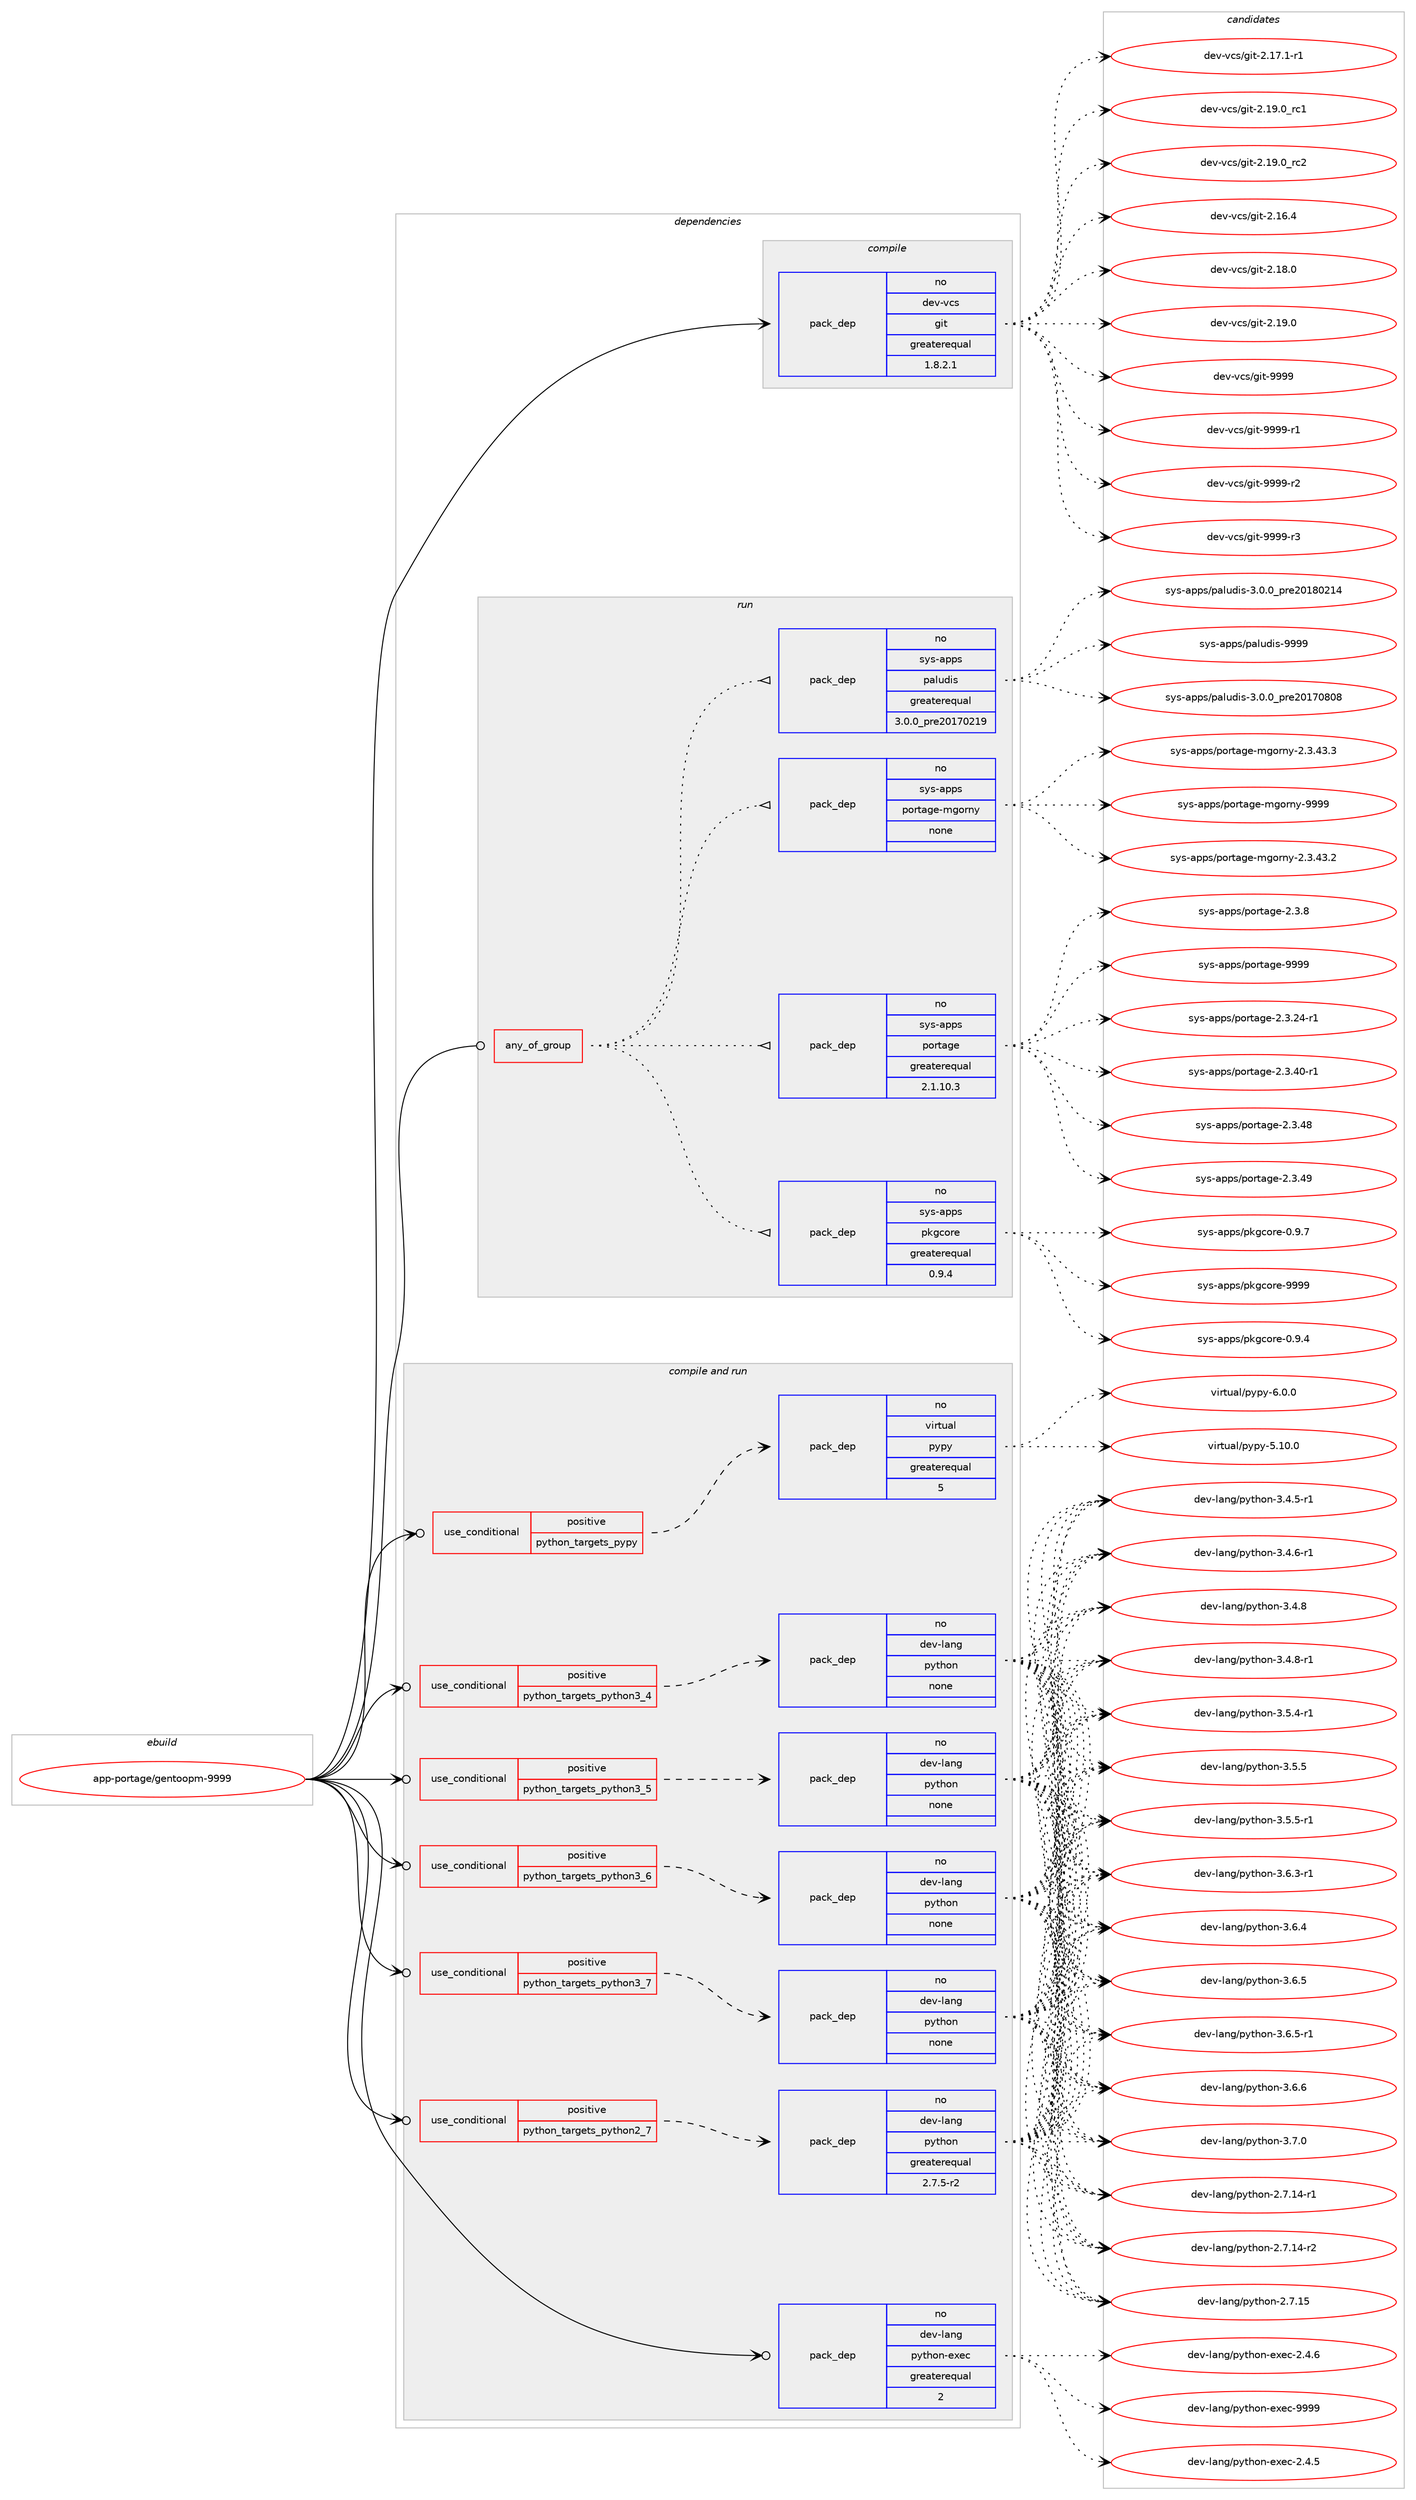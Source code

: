 digraph prolog {

# *************
# Graph options
# *************

newrank=true;
concentrate=true;
compound=true;
graph [rankdir=LR,fontname=Helvetica,fontsize=10,ranksep=1.5];#, ranksep=2.5, nodesep=0.2];
edge  [arrowhead=vee];
node  [fontname=Helvetica,fontsize=10];

# **********
# The ebuild
# **********

subgraph cluster_leftcol {
color=gray;
rank=same;
label=<<i>ebuild</i>>;
id [label="app-portage/gentoopm-9999", color=red, width=4, href="../app-portage/gentoopm-9999.svg"];
}

# ****************
# The dependencies
# ****************

subgraph cluster_midcol {
color=gray;
label=<<i>dependencies</i>>;
subgraph cluster_compile {
fillcolor="#eeeeee";
style=filled;
label=<<i>compile</i>>;
subgraph pack1573 {
dependency2263 [label=<<TABLE BORDER="0" CELLBORDER="1" CELLSPACING="0" CELLPADDING="4" WIDTH="220"><TR><TD ROWSPAN="6" CELLPADDING="30">pack_dep</TD></TR><TR><TD WIDTH="110">no</TD></TR><TR><TD>dev-vcs</TD></TR><TR><TD>git</TD></TR><TR><TD>greaterequal</TD></TR><TR><TD>1.8.2.1</TD></TR></TABLE>>, shape=none, color=blue];
}
id:e -> dependency2263:w [weight=20,style="solid",arrowhead="vee"];
}
subgraph cluster_compileandrun {
fillcolor="#eeeeee";
style=filled;
label=<<i>compile and run</i>>;
subgraph cond636 {
dependency2264 [label=<<TABLE BORDER="0" CELLBORDER="1" CELLSPACING="0" CELLPADDING="4"><TR><TD ROWSPAN="3" CELLPADDING="10">use_conditional</TD></TR><TR><TD>positive</TD></TR><TR><TD>python_targets_pypy</TD></TR></TABLE>>, shape=none, color=red];
subgraph pack1574 {
dependency2265 [label=<<TABLE BORDER="0" CELLBORDER="1" CELLSPACING="0" CELLPADDING="4" WIDTH="220"><TR><TD ROWSPAN="6" CELLPADDING="30">pack_dep</TD></TR><TR><TD WIDTH="110">no</TD></TR><TR><TD>virtual</TD></TR><TR><TD>pypy</TD></TR><TR><TD>greaterequal</TD></TR><TR><TD>5</TD></TR></TABLE>>, shape=none, color=blue];
}
dependency2264:e -> dependency2265:w [weight=20,style="dashed",arrowhead="vee"];
}
id:e -> dependency2264:w [weight=20,style="solid",arrowhead="odotvee"];
subgraph cond637 {
dependency2266 [label=<<TABLE BORDER="0" CELLBORDER="1" CELLSPACING="0" CELLPADDING="4"><TR><TD ROWSPAN="3" CELLPADDING="10">use_conditional</TD></TR><TR><TD>positive</TD></TR><TR><TD>python_targets_python2_7</TD></TR></TABLE>>, shape=none, color=red];
subgraph pack1575 {
dependency2267 [label=<<TABLE BORDER="0" CELLBORDER="1" CELLSPACING="0" CELLPADDING="4" WIDTH="220"><TR><TD ROWSPAN="6" CELLPADDING="30">pack_dep</TD></TR><TR><TD WIDTH="110">no</TD></TR><TR><TD>dev-lang</TD></TR><TR><TD>python</TD></TR><TR><TD>greaterequal</TD></TR><TR><TD>2.7.5-r2</TD></TR></TABLE>>, shape=none, color=blue];
}
dependency2266:e -> dependency2267:w [weight=20,style="dashed",arrowhead="vee"];
}
id:e -> dependency2266:w [weight=20,style="solid",arrowhead="odotvee"];
subgraph cond638 {
dependency2268 [label=<<TABLE BORDER="0" CELLBORDER="1" CELLSPACING="0" CELLPADDING="4"><TR><TD ROWSPAN="3" CELLPADDING="10">use_conditional</TD></TR><TR><TD>positive</TD></TR><TR><TD>python_targets_python3_4</TD></TR></TABLE>>, shape=none, color=red];
subgraph pack1576 {
dependency2269 [label=<<TABLE BORDER="0" CELLBORDER="1" CELLSPACING="0" CELLPADDING="4" WIDTH="220"><TR><TD ROWSPAN="6" CELLPADDING="30">pack_dep</TD></TR><TR><TD WIDTH="110">no</TD></TR><TR><TD>dev-lang</TD></TR><TR><TD>python</TD></TR><TR><TD>none</TD></TR><TR><TD></TD></TR></TABLE>>, shape=none, color=blue];
}
dependency2268:e -> dependency2269:w [weight=20,style="dashed",arrowhead="vee"];
}
id:e -> dependency2268:w [weight=20,style="solid",arrowhead="odotvee"];
subgraph cond639 {
dependency2270 [label=<<TABLE BORDER="0" CELLBORDER="1" CELLSPACING="0" CELLPADDING="4"><TR><TD ROWSPAN="3" CELLPADDING="10">use_conditional</TD></TR><TR><TD>positive</TD></TR><TR><TD>python_targets_python3_5</TD></TR></TABLE>>, shape=none, color=red];
subgraph pack1577 {
dependency2271 [label=<<TABLE BORDER="0" CELLBORDER="1" CELLSPACING="0" CELLPADDING="4" WIDTH="220"><TR><TD ROWSPAN="6" CELLPADDING="30">pack_dep</TD></TR><TR><TD WIDTH="110">no</TD></TR><TR><TD>dev-lang</TD></TR><TR><TD>python</TD></TR><TR><TD>none</TD></TR><TR><TD></TD></TR></TABLE>>, shape=none, color=blue];
}
dependency2270:e -> dependency2271:w [weight=20,style="dashed",arrowhead="vee"];
}
id:e -> dependency2270:w [weight=20,style="solid",arrowhead="odotvee"];
subgraph cond640 {
dependency2272 [label=<<TABLE BORDER="0" CELLBORDER="1" CELLSPACING="0" CELLPADDING="4"><TR><TD ROWSPAN="3" CELLPADDING="10">use_conditional</TD></TR><TR><TD>positive</TD></TR><TR><TD>python_targets_python3_6</TD></TR></TABLE>>, shape=none, color=red];
subgraph pack1578 {
dependency2273 [label=<<TABLE BORDER="0" CELLBORDER="1" CELLSPACING="0" CELLPADDING="4" WIDTH="220"><TR><TD ROWSPAN="6" CELLPADDING="30">pack_dep</TD></TR><TR><TD WIDTH="110">no</TD></TR><TR><TD>dev-lang</TD></TR><TR><TD>python</TD></TR><TR><TD>none</TD></TR><TR><TD></TD></TR></TABLE>>, shape=none, color=blue];
}
dependency2272:e -> dependency2273:w [weight=20,style="dashed",arrowhead="vee"];
}
id:e -> dependency2272:w [weight=20,style="solid",arrowhead="odotvee"];
subgraph cond641 {
dependency2274 [label=<<TABLE BORDER="0" CELLBORDER="1" CELLSPACING="0" CELLPADDING="4"><TR><TD ROWSPAN="3" CELLPADDING="10">use_conditional</TD></TR><TR><TD>positive</TD></TR><TR><TD>python_targets_python3_7</TD></TR></TABLE>>, shape=none, color=red];
subgraph pack1579 {
dependency2275 [label=<<TABLE BORDER="0" CELLBORDER="1" CELLSPACING="0" CELLPADDING="4" WIDTH="220"><TR><TD ROWSPAN="6" CELLPADDING="30">pack_dep</TD></TR><TR><TD WIDTH="110">no</TD></TR><TR><TD>dev-lang</TD></TR><TR><TD>python</TD></TR><TR><TD>none</TD></TR><TR><TD></TD></TR></TABLE>>, shape=none, color=blue];
}
dependency2274:e -> dependency2275:w [weight=20,style="dashed",arrowhead="vee"];
}
id:e -> dependency2274:w [weight=20,style="solid",arrowhead="odotvee"];
subgraph pack1580 {
dependency2276 [label=<<TABLE BORDER="0" CELLBORDER="1" CELLSPACING="0" CELLPADDING="4" WIDTH="220"><TR><TD ROWSPAN="6" CELLPADDING="30">pack_dep</TD></TR><TR><TD WIDTH="110">no</TD></TR><TR><TD>dev-lang</TD></TR><TR><TD>python-exec</TD></TR><TR><TD>greaterequal</TD></TR><TR><TD>2</TD></TR></TABLE>>, shape=none, color=blue];
}
id:e -> dependency2276:w [weight=20,style="solid",arrowhead="odotvee"];
}
subgraph cluster_run {
fillcolor="#eeeeee";
style=filled;
label=<<i>run</i>>;
subgraph any48 {
dependency2277 [label=<<TABLE BORDER="0" CELLBORDER="1" CELLSPACING="0" CELLPADDING="4"><TR><TD CELLPADDING="10">any_of_group</TD></TR></TABLE>>, shape=none, color=red];subgraph pack1581 {
dependency2278 [label=<<TABLE BORDER="0" CELLBORDER="1" CELLSPACING="0" CELLPADDING="4" WIDTH="220"><TR><TD ROWSPAN="6" CELLPADDING="30">pack_dep</TD></TR><TR><TD WIDTH="110">no</TD></TR><TR><TD>sys-apps</TD></TR><TR><TD>pkgcore</TD></TR><TR><TD>greaterequal</TD></TR><TR><TD>0.9.4</TD></TR></TABLE>>, shape=none, color=blue];
}
dependency2277:e -> dependency2278:w [weight=20,style="dotted",arrowhead="oinv"];
subgraph pack1582 {
dependency2279 [label=<<TABLE BORDER="0" CELLBORDER="1" CELLSPACING="0" CELLPADDING="4" WIDTH="220"><TR><TD ROWSPAN="6" CELLPADDING="30">pack_dep</TD></TR><TR><TD WIDTH="110">no</TD></TR><TR><TD>sys-apps</TD></TR><TR><TD>portage</TD></TR><TR><TD>greaterequal</TD></TR><TR><TD>2.1.10.3</TD></TR></TABLE>>, shape=none, color=blue];
}
dependency2277:e -> dependency2279:w [weight=20,style="dotted",arrowhead="oinv"];
subgraph pack1583 {
dependency2280 [label=<<TABLE BORDER="0" CELLBORDER="1" CELLSPACING="0" CELLPADDING="4" WIDTH="220"><TR><TD ROWSPAN="6" CELLPADDING="30">pack_dep</TD></TR><TR><TD WIDTH="110">no</TD></TR><TR><TD>sys-apps</TD></TR><TR><TD>portage-mgorny</TD></TR><TR><TD>none</TD></TR><TR><TD></TD></TR></TABLE>>, shape=none, color=blue];
}
dependency2277:e -> dependency2280:w [weight=20,style="dotted",arrowhead="oinv"];
subgraph pack1584 {
dependency2281 [label=<<TABLE BORDER="0" CELLBORDER="1" CELLSPACING="0" CELLPADDING="4" WIDTH="220"><TR><TD ROWSPAN="6" CELLPADDING="30">pack_dep</TD></TR><TR><TD WIDTH="110">no</TD></TR><TR><TD>sys-apps</TD></TR><TR><TD>paludis</TD></TR><TR><TD>greaterequal</TD></TR><TR><TD>3.0.0_pre20170219</TD></TR></TABLE>>, shape=none, color=blue];
}
dependency2277:e -> dependency2281:w [weight=20,style="dotted",arrowhead="oinv"];
}
id:e -> dependency2277:w [weight=20,style="solid",arrowhead="odot"];
}
}

# **************
# The candidates
# **************

subgraph cluster_choices {
rank=same;
color=gray;
label=<<i>candidates</i>>;

subgraph choice1573 {
color=black;
nodesep=1;
choice100101118451189911547103105116455046495546494511449 [label="dev-vcs/git-2.17.1-r1", color=red, width=4,href="../dev-vcs/git-2.17.1-r1.svg"];
choice10010111845118991154710310511645504649574648951149949 [label="dev-vcs/git-2.19.0_rc1", color=red, width=4,href="../dev-vcs/git-2.19.0_rc1.svg"];
choice10010111845118991154710310511645504649574648951149950 [label="dev-vcs/git-2.19.0_rc2", color=red, width=4,href="../dev-vcs/git-2.19.0_rc2.svg"];
choice10010111845118991154710310511645504649544652 [label="dev-vcs/git-2.16.4", color=red, width=4,href="../dev-vcs/git-2.16.4.svg"];
choice10010111845118991154710310511645504649564648 [label="dev-vcs/git-2.18.0", color=red, width=4,href="../dev-vcs/git-2.18.0.svg"];
choice10010111845118991154710310511645504649574648 [label="dev-vcs/git-2.19.0", color=red, width=4,href="../dev-vcs/git-2.19.0.svg"];
choice1001011184511899115471031051164557575757 [label="dev-vcs/git-9999", color=red, width=4,href="../dev-vcs/git-9999.svg"];
choice10010111845118991154710310511645575757574511449 [label="dev-vcs/git-9999-r1", color=red, width=4,href="../dev-vcs/git-9999-r1.svg"];
choice10010111845118991154710310511645575757574511450 [label="dev-vcs/git-9999-r2", color=red, width=4,href="../dev-vcs/git-9999-r2.svg"];
choice10010111845118991154710310511645575757574511451 [label="dev-vcs/git-9999-r3", color=red, width=4,href="../dev-vcs/git-9999-r3.svg"];
dependency2263:e -> choice100101118451189911547103105116455046495546494511449:w [style=dotted,weight="100"];
dependency2263:e -> choice10010111845118991154710310511645504649574648951149949:w [style=dotted,weight="100"];
dependency2263:e -> choice10010111845118991154710310511645504649574648951149950:w [style=dotted,weight="100"];
dependency2263:e -> choice10010111845118991154710310511645504649544652:w [style=dotted,weight="100"];
dependency2263:e -> choice10010111845118991154710310511645504649564648:w [style=dotted,weight="100"];
dependency2263:e -> choice10010111845118991154710310511645504649574648:w [style=dotted,weight="100"];
dependency2263:e -> choice1001011184511899115471031051164557575757:w [style=dotted,weight="100"];
dependency2263:e -> choice10010111845118991154710310511645575757574511449:w [style=dotted,weight="100"];
dependency2263:e -> choice10010111845118991154710310511645575757574511450:w [style=dotted,weight="100"];
dependency2263:e -> choice10010111845118991154710310511645575757574511451:w [style=dotted,weight="100"];
}
subgraph choice1574 {
color=black;
nodesep=1;
choice118105114116117971084711212111212145534649484648 [label="virtual/pypy-5.10.0", color=red, width=4,href="../virtual/pypy-5.10.0.svg"];
choice1181051141161179710847112121112121455446484648 [label="virtual/pypy-6.0.0", color=red, width=4,href="../virtual/pypy-6.0.0.svg"];
dependency2265:e -> choice118105114116117971084711212111212145534649484648:w [style=dotted,weight="100"];
dependency2265:e -> choice1181051141161179710847112121112121455446484648:w [style=dotted,weight="100"];
}
subgraph choice1575 {
color=black;
nodesep=1;
choice100101118451089711010347112121116104111110455046554649524511449 [label="dev-lang/python-2.7.14-r1", color=red, width=4,href="../dev-lang/python-2.7.14-r1.svg"];
choice100101118451089711010347112121116104111110455046554649524511450 [label="dev-lang/python-2.7.14-r2", color=red, width=4,href="../dev-lang/python-2.7.14-r2.svg"];
choice10010111845108971101034711212111610411111045504655464953 [label="dev-lang/python-2.7.15", color=red, width=4,href="../dev-lang/python-2.7.15.svg"];
choice1001011184510897110103471121211161041111104551465246534511449 [label="dev-lang/python-3.4.5-r1", color=red, width=4,href="../dev-lang/python-3.4.5-r1.svg"];
choice1001011184510897110103471121211161041111104551465246544511449 [label="dev-lang/python-3.4.6-r1", color=red, width=4,href="../dev-lang/python-3.4.6-r1.svg"];
choice100101118451089711010347112121116104111110455146524656 [label="dev-lang/python-3.4.8", color=red, width=4,href="../dev-lang/python-3.4.8.svg"];
choice1001011184510897110103471121211161041111104551465246564511449 [label="dev-lang/python-3.4.8-r1", color=red, width=4,href="../dev-lang/python-3.4.8-r1.svg"];
choice1001011184510897110103471121211161041111104551465346524511449 [label="dev-lang/python-3.5.4-r1", color=red, width=4,href="../dev-lang/python-3.5.4-r1.svg"];
choice100101118451089711010347112121116104111110455146534653 [label="dev-lang/python-3.5.5", color=red, width=4,href="../dev-lang/python-3.5.5.svg"];
choice1001011184510897110103471121211161041111104551465346534511449 [label="dev-lang/python-3.5.5-r1", color=red, width=4,href="../dev-lang/python-3.5.5-r1.svg"];
choice1001011184510897110103471121211161041111104551465446514511449 [label="dev-lang/python-3.6.3-r1", color=red, width=4,href="../dev-lang/python-3.6.3-r1.svg"];
choice100101118451089711010347112121116104111110455146544652 [label="dev-lang/python-3.6.4", color=red, width=4,href="../dev-lang/python-3.6.4.svg"];
choice100101118451089711010347112121116104111110455146544653 [label="dev-lang/python-3.6.5", color=red, width=4,href="../dev-lang/python-3.6.5.svg"];
choice1001011184510897110103471121211161041111104551465446534511449 [label="dev-lang/python-3.6.5-r1", color=red, width=4,href="../dev-lang/python-3.6.5-r1.svg"];
choice100101118451089711010347112121116104111110455146544654 [label="dev-lang/python-3.6.6", color=red, width=4,href="../dev-lang/python-3.6.6.svg"];
choice100101118451089711010347112121116104111110455146554648 [label="dev-lang/python-3.7.0", color=red, width=4,href="../dev-lang/python-3.7.0.svg"];
dependency2267:e -> choice100101118451089711010347112121116104111110455046554649524511449:w [style=dotted,weight="100"];
dependency2267:e -> choice100101118451089711010347112121116104111110455046554649524511450:w [style=dotted,weight="100"];
dependency2267:e -> choice10010111845108971101034711212111610411111045504655464953:w [style=dotted,weight="100"];
dependency2267:e -> choice1001011184510897110103471121211161041111104551465246534511449:w [style=dotted,weight="100"];
dependency2267:e -> choice1001011184510897110103471121211161041111104551465246544511449:w [style=dotted,weight="100"];
dependency2267:e -> choice100101118451089711010347112121116104111110455146524656:w [style=dotted,weight="100"];
dependency2267:e -> choice1001011184510897110103471121211161041111104551465246564511449:w [style=dotted,weight="100"];
dependency2267:e -> choice1001011184510897110103471121211161041111104551465346524511449:w [style=dotted,weight="100"];
dependency2267:e -> choice100101118451089711010347112121116104111110455146534653:w [style=dotted,weight="100"];
dependency2267:e -> choice1001011184510897110103471121211161041111104551465346534511449:w [style=dotted,weight="100"];
dependency2267:e -> choice1001011184510897110103471121211161041111104551465446514511449:w [style=dotted,weight="100"];
dependency2267:e -> choice100101118451089711010347112121116104111110455146544652:w [style=dotted,weight="100"];
dependency2267:e -> choice100101118451089711010347112121116104111110455146544653:w [style=dotted,weight="100"];
dependency2267:e -> choice1001011184510897110103471121211161041111104551465446534511449:w [style=dotted,weight="100"];
dependency2267:e -> choice100101118451089711010347112121116104111110455146544654:w [style=dotted,weight="100"];
dependency2267:e -> choice100101118451089711010347112121116104111110455146554648:w [style=dotted,weight="100"];
}
subgraph choice1576 {
color=black;
nodesep=1;
choice100101118451089711010347112121116104111110455046554649524511449 [label="dev-lang/python-2.7.14-r1", color=red, width=4,href="../dev-lang/python-2.7.14-r1.svg"];
choice100101118451089711010347112121116104111110455046554649524511450 [label="dev-lang/python-2.7.14-r2", color=red, width=4,href="../dev-lang/python-2.7.14-r2.svg"];
choice10010111845108971101034711212111610411111045504655464953 [label="dev-lang/python-2.7.15", color=red, width=4,href="../dev-lang/python-2.7.15.svg"];
choice1001011184510897110103471121211161041111104551465246534511449 [label="dev-lang/python-3.4.5-r1", color=red, width=4,href="../dev-lang/python-3.4.5-r1.svg"];
choice1001011184510897110103471121211161041111104551465246544511449 [label="dev-lang/python-3.4.6-r1", color=red, width=4,href="../dev-lang/python-3.4.6-r1.svg"];
choice100101118451089711010347112121116104111110455146524656 [label="dev-lang/python-3.4.8", color=red, width=4,href="../dev-lang/python-3.4.8.svg"];
choice1001011184510897110103471121211161041111104551465246564511449 [label="dev-lang/python-3.4.8-r1", color=red, width=4,href="../dev-lang/python-3.4.8-r1.svg"];
choice1001011184510897110103471121211161041111104551465346524511449 [label="dev-lang/python-3.5.4-r1", color=red, width=4,href="../dev-lang/python-3.5.4-r1.svg"];
choice100101118451089711010347112121116104111110455146534653 [label="dev-lang/python-3.5.5", color=red, width=4,href="../dev-lang/python-3.5.5.svg"];
choice1001011184510897110103471121211161041111104551465346534511449 [label="dev-lang/python-3.5.5-r1", color=red, width=4,href="../dev-lang/python-3.5.5-r1.svg"];
choice1001011184510897110103471121211161041111104551465446514511449 [label="dev-lang/python-3.6.3-r1", color=red, width=4,href="../dev-lang/python-3.6.3-r1.svg"];
choice100101118451089711010347112121116104111110455146544652 [label="dev-lang/python-3.6.4", color=red, width=4,href="../dev-lang/python-3.6.4.svg"];
choice100101118451089711010347112121116104111110455146544653 [label="dev-lang/python-3.6.5", color=red, width=4,href="../dev-lang/python-3.6.5.svg"];
choice1001011184510897110103471121211161041111104551465446534511449 [label="dev-lang/python-3.6.5-r1", color=red, width=4,href="../dev-lang/python-3.6.5-r1.svg"];
choice100101118451089711010347112121116104111110455146544654 [label="dev-lang/python-3.6.6", color=red, width=4,href="../dev-lang/python-3.6.6.svg"];
choice100101118451089711010347112121116104111110455146554648 [label="dev-lang/python-3.7.0", color=red, width=4,href="../dev-lang/python-3.7.0.svg"];
dependency2269:e -> choice100101118451089711010347112121116104111110455046554649524511449:w [style=dotted,weight="100"];
dependency2269:e -> choice100101118451089711010347112121116104111110455046554649524511450:w [style=dotted,weight="100"];
dependency2269:e -> choice10010111845108971101034711212111610411111045504655464953:w [style=dotted,weight="100"];
dependency2269:e -> choice1001011184510897110103471121211161041111104551465246534511449:w [style=dotted,weight="100"];
dependency2269:e -> choice1001011184510897110103471121211161041111104551465246544511449:w [style=dotted,weight="100"];
dependency2269:e -> choice100101118451089711010347112121116104111110455146524656:w [style=dotted,weight="100"];
dependency2269:e -> choice1001011184510897110103471121211161041111104551465246564511449:w [style=dotted,weight="100"];
dependency2269:e -> choice1001011184510897110103471121211161041111104551465346524511449:w [style=dotted,weight="100"];
dependency2269:e -> choice100101118451089711010347112121116104111110455146534653:w [style=dotted,weight="100"];
dependency2269:e -> choice1001011184510897110103471121211161041111104551465346534511449:w [style=dotted,weight="100"];
dependency2269:e -> choice1001011184510897110103471121211161041111104551465446514511449:w [style=dotted,weight="100"];
dependency2269:e -> choice100101118451089711010347112121116104111110455146544652:w [style=dotted,weight="100"];
dependency2269:e -> choice100101118451089711010347112121116104111110455146544653:w [style=dotted,weight="100"];
dependency2269:e -> choice1001011184510897110103471121211161041111104551465446534511449:w [style=dotted,weight="100"];
dependency2269:e -> choice100101118451089711010347112121116104111110455146544654:w [style=dotted,weight="100"];
dependency2269:e -> choice100101118451089711010347112121116104111110455146554648:w [style=dotted,weight="100"];
}
subgraph choice1577 {
color=black;
nodesep=1;
choice100101118451089711010347112121116104111110455046554649524511449 [label="dev-lang/python-2.7.14-r1", color=red, width=4,href="../dev-lang/python-2.7.14-r1.svg"];
choice100101118451089711010347112121116104111110455046554649524511450 [label="dev-lang/python-2.7.14-r2", color=red, width=4,href="../dev-lang/python-2.7.14-r2.svg"];
choice10010111845108971101034711212111610411111045504655464953 [label="dev-lang/python-2.7.15", color=red, width=4,href="../dev-lang/python-2.7.15.svg"];
choice1001011184510897110103471121211161041111104551465246534511449 [label="dev-lang/python-3.4.5-r1", color=red, width=4,href="../dev-lang/python-3.4.5-r1.svg"];
choice1001011184510897110103471121211161041111104551465246544511449 [label="dev-lang/python-3.4.6-r1", color=red, width=4,href="../dev-lang/python-3.4.6-r1.svg"];
choice100101118451089711010347112121116104111110455146524656 [label="dev-lang/python-3.4.8", color=red, width=4,href="../dev-lang/python-3.4.8.svg"];
choice1001011184510897110103471121211161041111104551465246564511449 [label="dev-lang/python-3.4.8-r1", color=red, width=4,href="../dev-lang/python-3.4.8-r1.svg"];
choice1001011184510897110103471121211161041111104551465346524511449 [label="dev-lang/python-3.5.4-r1", color=red, width=4,href="../dev-lang/python-3.5.4-r1.svg"];
choice100101118451089711010347112121116104111110455146534653 [label="dev-lang/python-3.5.5", color=red, width=4,href="../dev-lang/python-3.5.5.svg"];
choice1001011184510897110103471121211161041111104551465346534511449 [label="dev-lang/python-3.5.5-r1", color=red, width=4,href="../dev-lang/python-3.5.5-r1.svg"];
choice1001011184510897110103471121211161041111104551465446514511449 [label="dev-lang/python-3.6.3-r1", color=red, width=4,href="../dev-lang/python-3.6.3-r1.svg"];
choice100101118451089711010347112121116104111110455146544652 [label="dev-lang/python-3.6.4", color=red, width=4,href="../dev-lang/python-3.6.4.svg"];
choice100101118451089711010347112121116104111110455146544653 [label="dev-lang/python-3.6.5", color=red, width=4,href="../dev-lang/python-3.6.5.svg"];
choice1001011184510897110103471121211161041111104551465446534511449 [label="dev-lang/python-3.6.5-r1", color=red, width=4,href="../dev-lang/python-3.6.5-r1.svg"];
choice100101118451089711010347112121116104111110455146544654 [label="dev-lang/python-3.6.6", color=red, width=4,href="../dev-lang/python-3.6.6.svg"];
choice100101118451089711010347112121116104111110455146554648 [label="dev-lang/python-3.7.0", color=red, width=4,href="../dev-lang/python-3.7.0.svg"];
dependency2271:e -> choice100101118451089711010347112121116104111110455046554649524511449:w [style=dotted,weight="100"];
dependency2271:e -> choice100101118451089711010347112121116104111110455046554649524511450:w [style=dotted,weight="100"];
dependency2271:e -> choice10010111845108971101034711212111610411111045504655464953:w [style=dotted,weight="100"];
dependency2271:e -> choice1001011184510897110103471121211161041111104551465246534511449:w [style=dotted,weight="100"];
dependency2271:e -> choice1001011184510897110103471121211161041111104551465246544511449:w [style=dotted,weight="100"];
dependency2271:e -> choice100101118451089711010347112121116104111110455146524656:w [style=dotted,weight="100"];
dependency2271:e -> choice1001011184510897110103471121211161041111104551465246564511449:w [style=dotted,weight="100"];
dependency2271:e -> choice1001011184510897110103471121211161041111104551465346524511449:w [style=dotted,weight="100"];
dependency2271:e -> choice100101118451089711010347112121116104111110455146534653:w [style=dotted,weight="100"];
dependency2271:e -> choice1001011184510897110103471121211161041111104551465346534511449:w [style=dotted,weight="100"];
dependency2271:e -> choice1001011184510897110103471121211161041111104551465446514511449:w [style=dotted,weight="100"];
dependency2271:e -> choice100101118451089711010347112121116104111110455146544652:w [style=dotted,weight="100"];
dependency2271:e -> choice100101118451089711010347112121116104111110455146544653:w [style=dotted,weight="100"];
dependency2271:e -> choice1001011184510897110103471121211161041111104551465446534511449:w [style=dotted,weight="100"];
dependency2271:e -> choice100101118451089711010347112121116104111110455146544654:w [style=dotted,weight="100"];
dependency2271:e -> choice100101118451089711010347112121116104111110455146554648:w [style=dotted,weight="100"];
}
subgraph choice1578 {
color=black;
nodesep=1;
choice100101118451089711010347112121116104111110455046554649524511449 [label="dev-lang/python-2.7.14-r1", color=red, width=4,href="../dev-lang/python-2.7.14-r1.svg"];
choice100101118451089711010347112121116104111110455046554649524511450 [label="dev-lang/python-2.7.14-r2", color=red, width=4,href="../dev-lang/python-2.7.14-r2.svg"];
choice10010111845108971101034711212111610411111045504655464953 [label="dev-lang/python-2.7.15", color=red, width=4,href="../dev-lang/python-2.7.15.svg"];
choice1001011184510897110103471121211161041111104551465246534511449 [label="dev-lang/python-3.4.5-r1", color=red, width=4,href="../dev-lang/python-3.4.5-r1.svg"];
choice1001011184510897110103471121211161041111104551465246544511449 [label="dev-lang/python-3.4.6-r1", color=red, width=4,href="../dev-lang/python-3.4.6-r1.svg"];
choice100101118451089711010347112121116104111110455146524656 [label="dev-lang/python-3.4.8", color=red, width=4,href="../dev-lang/python-3.4.8.svg"];
choice1001011184510897110103471121211161041111104551465246564511449 [label="dev-lang/python-3.4.8-r1", color=red, width=4,href="../dev-lang/python-3.4.8-r1.svg"];
choice1001011184510897110103471121211161041111104551465346524511449 [label="dev-lang/python-3.5.4-r1", color=red, width=4,href="../dev-lang/python-3.5.4-r1.svg"];
choice100101118451089711010347112121116104111110455146534653 [label="dev-lang/python-3.5.5", color=red, width=4,href="../dev-lang/python-3.5.5.svg"];
choice1001011184510897110103471121211161041111104551465346534511449 [label="dev-lang/python-3.5.5-r1", color=red, width=4,href="../dev-lang/python-3.5.5-r1.svg"];
choice1001011184510897110103471121211161041111104551465446514511449 [label="dev-lang/python-3.6.3-r1", color=red, width=4,href="../dev-lang/python-3.6.3-r1.svg"];
choice100101118451089711010347112121116104111110455146544652 [label="dev-lang/python-3.6.4", color=red, width=4,href="../dev-lang/python-3.6.4.svg"];
choice100101118451089711010347112121116104111110455146544653 [label="dev-lang/python-3.6.5", color=red, width=4,href="../dev-lang/python-3.6.5.svg"];
choice1001011184510897110103471121211161041111104551465446534511449 [label="dev-lang/python-3.6.5-r1", color=red, width=4,href="../dev-lang/python-3.6.5-r1.svg"];
choice100101118451089711010347112121116104111110455146544654 [label="dev-lang/python-3.6.6", color=red, width=4,href="../dev-lang/python-3.6.6.svg"];
choice100101118451089711010347112121116104111110455146554648 [label="dev-lang/python-3.7.0", color=red, width=4,href="../dev-lang/python-3.7.0.svg"];
dependency2273:e -> choice100101118451089711010347112121116104111110455046554649524511449:w [style=dotted,weight="100"];
dependency2273:e -> choice100101118451089711010347112121116104111110455046554649524511450:w [style=dotted,weight="100"];
dependency2273:e -> choice10010111845108971101034711212111610411111045504655464953:w [style=dotted,weight="100"];
dependency2273:e -> choice1001011184510897110103471121211161041111104551465246534511449:w [style=dotted,weight="100"];
dependency2273:e -> choice1001011184510897110103471121211161041111104551465246544511449:w [style=dotted,weight="100"];
dependency2273:e -> choice100101118451089711010347112121116104111110455146524656:w [style=dotted,weight="100"];
dependency2273:e -> choice1001011184510897110103471121211161041111104551465246564511449:w [style=dotted,weight="100"];
dependency2273:e -> choice1001011184510897110103471121211161041111104551465346524511449:w [style=dotted,weight="100"];
dependency2273:e -> choice100101118451089711010347112121116104111110455146534653:w [style=dotted,weight="100"];
dependency2273:e -> choice1001011184510897110103471121211161041111104551465346534511449:w [style=dotted,weight="100"];
dependency2273:e -> choice1001011184510897110103471121211161041111104551465446514511449:w [style=dotted,weight="100"];
dependency2273:e -> choice100101118451089711010347112121116104111110455146544652:w [style=dotted,weight="100"];
dependency2273:e -> choice100101118451089711010347112121116104111110455146544653:w [style=dotted,weight="100"];
dependency2273:e -> choice1001011184510897110103471121211161041111104551465446534511449:w [style=dotted,weight="100"];
dependency2273:e -> choice100101118451089711010347112121116104111110455146544654:w [style=dotted,weight="100"];
dependency2273:e -> choice100101118451089711010347112121116104111110455146554648:w [style=dotted,weight="100"];
}
subgraph choice1579 {
color=black;
nodesep=1;
choice100101118451089711010347112121116104111110455046554649524511449 [label="dev-lang/python-2.7.14-r1", color=red, width=4,href="../dev-lang/python-2.7.14-r1.svg"];
choice100101118451089711010347112121116104111110455046554649524511450 [label="dev-lang/python-2.7.14-r2", color=red, width=4,href="../dev-lang/python-2.7.14-r2.svg"];
choice10010111845108971101034711212111610411111045504655464953 [label="dev-lang/python-2.7.15", color=red, width=4,href="../dev-lang/python-2.7.15.svg"];
choice1001011184510897110103471121211161041111104551465246534511449 [label="dev-lang/python-3.4.5-r1", color=red, width=4,href="../dev-lang/python-3.4.5-r1.svg"];
choice1001011184510897110103471121211161041111104551465246544511449 [label="dev-lang/python-3.4.6-r1", color=red, width=4,href="../dev-lang/python-3.4.6-r1.svg"];
choice100101118451089711010347112121116104111110455146524656 [label="dev-lang/python-3.4.8", color=red, width=4,href="../dev-lang/python-3.4.8.svg"];
choice1001011184510897110103471121211161041111104551465246564511449 [label="dev-lang/python-3.4.8-r1", color=red, width=4,href="../dev-lang/python-3.4.8-r1.svg"];
choice1001011184510897110103471121211161041111104551465346524511449 [label="dev-lang/python-3.5.4-r1", color=red, width=4,href="../dev-lang/python-3.5.4-r1.svg"];
choice100101118451089711010347112121116104111110455146534653 [label="dev-lang/python-3.5.5", color=red, width=4,href="../dev-lang/python-3.5.5.svg"];
choice1001011184510897110103471121211161041111104551465346534511449 [label="dev-lang/python-3.5.5-r1", color=red, width=4,href="../dev-lang/python-3.5.5-r1.svg"];
choice1001011184510897110103471121211161041111104551465446514511449 [label="dev-lang/python-3.6.3-r1", color=red, width=4,href="../dev-lang/python-3.6.3-r1.svg"];
choice100101118451089711010347112121116104111110455146544652 [label="dev-lang/python-3.6.4", color=red, width=4,href="../dev-lang/python-3.6.4.svg"];
choice100101118451089711010347112121116104111110455146544653 [label="dev-lang/python-3.6.5", color=red, width=4,href="../dev-lang/python-3.6.5.svg"];
choice1001011184510897110103471121211161041111104551465446534511449 [label="dev-lang/python-3.6.5-r1", color=red, width=4,href="../dev-lang/python-3.6.5-r1.svg"];
choice100101118451089711010347112121116104111110455146544654 [label="dev-lang/python-3.6.6", color=red, width=4,href="../dev-lang/python-3.6.6.svg"];
choice100101118451089711010347112121116104111110455146554648 [label="dev-lang/python-3.7.0", color=red, width=4,href="../dev-lang/python-3.7.0.svg"];
dependency2275:e -> choice100101118451089711010347112121116104111110455046554649524511449:w [style=dotted,weight="100"];
dependency2275:e -> choice100101118451089711010347112121116104111110455046554649524511450:w [style=dotted,weight="100"];
dependency2275:e -> choice10010111845108971101034711212111610411111045504655464953:w [style=dotted,weight="100"];
dependency2275:e -> choice1001011184510897110103471121211161041111104551465246534511449:w [style=dotted,weight="100"];
dependency2275:e -> choice1001011184510897110103471121211161041111104551465246544511449:w [style=dotted,weight="100"];
dependency2275:e -> choice100101118451089711010347112121116104111110455146524656:w [style=dotted,weight="100"];
dependency2275:e -> choice1001011184510897110103471121211161041111104551465246564511449:w [style=dotted,weight="100"];
dependency2275:e -> choice1001011184510897110103471121211161041111104551465346524511449:w [style=dotted,weight="100"];
dependency2275:e -> choice100101118451089711010347112121116104111110455146534653:w [style=dotted,weight="100"];
dependency2275:e -> choice1001011184510897110103471121211161041111104551465346534511449:w [style=dotted,weight="100"];
dependency2275:e -> choice1001011184510897110103471121211161041111104551465446514511449:w [style=dotted,weight="100"];
dependency2275:e -> choice100101118451089711010347112121116104111110455146544652:w [style=dotted,weight="100"];
dependency2275:e -> choice100101118451089711010347112121116104111110455146544653:w [style=dotted,weight="100"];
dependency2275:e -> choice1001011184510897110103471121211161041111104551465446534511449:w [style=dotted,weight="100"];
dependency2275:e -> choice100101118451089711010347112121116104111110455146544654:w [style=dotted,weight="100"];
dependency2275:e -> choice100101118451089711010347112121116104111110455146554648:w [style=dotted,weight="100"];
}
subgraph choice1580 {
color=black;
nodesep=1;
choice1001011184510897110103471121211161041111104510112010199455046524653 [label="dev-lang/python-exec-2.4.5", color=red, width=4,href="../dev-lang/python-exec-2.4.5.svg"];
choice1001011184510897110103471121211161041111104510112010199455046524654 [label="dev-lang/python-exec-2.4.6", color=red, width=4,href="../dev-lang/python-exec-2.4.6.svg"];
choice10010111845108971101034711212111610411111045101120101994557575757 [label="dev-lang/python-exec-9999", color=red, width=4,href="../dev-lang/python-exec-9999.svg"];
dependency2276:e -> choice1001011184510897110103471121211161041111104510112010199455046524653:w [style=dotted,weight="100"];
dependency2276:e -> choice1001011184510897110103471121211161041111104510112010199455046524654:w [style=dotted,weight="100"];
dependency2276:e -> choice10010111845108971101034711212111610411111045101120101994557575757:w [style=dotted,weight="100"];
}
subgraph choice1581 {
color=black;
nodesep=1;
choice11512111545971121121154711210710399111114101454846574652 [label="sys-apps/pkgcore-0.9.4", color=red, width=4,href="../sys-apps/pkgcore-0.9.4.svg"];
choice11512111545971121121154711210710399111114101454846574655 [label="sys-apps/pkgcore-0.9.7", color=red, width=4,href="../sys-apps/pkgcore-0.9.7.svg"];
choice115121115459711211211547112107103991111141014557575757 [label="sys-apps/pkgcore-9999", color=red, width=4,href="../sys-apps/pkgcore-9999.svg"];
dependency2278:e -> choice11512111545971121121154711210710399111114101454846574652:w [style=dotted,weight="100"];
dependency2278:e -> choice11512111545971121121154711210710399111114101454846574655:w [style=dotted,weight="100"];
dependency2278:e -> choice115121115459711211211547112107103991111141014557575757:w [style=dotted,weight="100"];
}
subgraph choice1582 {
color=black;
nodesep=1;
choice11512111545971121121154711211111411697103101455046514650524511449 [label="sys-apps/portage-2.3.24-r1", color=red, width=4,href="../sys-apps/portage-2.3.24-r1.svg"];
choice11512111545971121121154711211111411697103101455046514652484511449 [label="sys-apps/portage-2.3.40-r1", color=red, width=4,href="../sys-apps/portage-2.3.40-r1.svg"];
choice1151211154597112112115471121111141169710310145504651465256 [label="sys-apps/portage-2.3.48", color=red, width=4,href="../sys-apps/portage-2.3.48.svg"];
choice1151211154597112112115471121111141169710310145504651465257 [label="sys-apps/portage-2.3.49", color=red, width=4,href="../sys-apps/portage-2.3.49.svg"];
choice11512111545971121121154711211111411697103101455046514656 [label="sys-apps/portage-2.3.8", color=red, width=4,href="../sys-apps/portage-2.3.8.svg"];
choice115121115459711211211547112111114116971031014557575757 [label="sys-apps/portage-9999", color=red, width=4,href="../sys-apps/portage-9999.svg"];
dependency2279:e -> choice11512111545971121121154711211111411697103101455046514650524511449:w [style=dotted,weight="100"];
dependency2279:e -> choice11512111545971121121154711211111411697103101455046514652484511449:w [style=dotted,weight="100"];
dependency2279:e -> choice1151211154597112112115471121111141169710310145504651465256:w [style=dotted,weight="100"];
dependency2279:e -> choice1151211154597112112115471121111141169710310145504651465257:w [style=dotted,weight="100"];
dependency2279:e -> choice11512111545971121121154711211111411697103101455046514656:w [style=dotted,weight="100"];
dependency2279:e -> choice115121115459711211211547112111114116971031014557575757:w [style=dotted,weight="100"];
}
subgraph choice1583 {
color=black;
nodesep=1;
choice1151211154597112112115471121111141169710310145109103111114110121455046514652514650 [label="sys-apps/portage-mgorny-2.3.43.2", color=red, width=4,href="../sys-apps/portage-mgorny-2.3.43.2.svg"];
choice1151211154597112112115471121111141169710310145109103111114110121455046514652514651 [label="sys-apps/portage-mgorny-2.3.43.3", color=red, width=4,href="../sys-apps/portage-mgorny-2.3.43.3.svg"];
choice11512111545971121121154711211111411697103101451091031111141101214557575757 [label="sys-apps/portage-mgorny-9999", color=red, width=4,href="../sys-apps/portage-mgorny-9999.svg"];
dependency2280:e -> choice1151211154597112112115471121111141169710310145109103111114110121455046514652514650:w [style=dotted,weight="100"];
dependency2280:e -> choice1151211154597112112115471121111141169710310145109103111114110121455046514652514651:w [style=dotted,weight="100"];
dependency2280:e -> choice11512111545971121121154711211111411697103101451091031111141101214557575757:w [style=dotted,weight="100"];
}
subgraph choice1584 {
color=black;
nodesep=1;
choice11512111545971121121154711297108117100105115455146484648951121141015048495548564856 [label="sys-apps/paludis-3.0.0_pre20170808", color=red, width=4,href="../sys-apps/paludis-3.0.0_pre20170808.svg"];
choice11512111545971121121154711297108117100105115455146484648951121141015048495648504952 [label="sys-apps/paludis-3.0.0_pre20180214", color=red, width=4,href="../sys-apps/paludis-3.0.0_pre20180214.svg"];
choice115121115459711211211547112971081171001051154557575757 [label="sys-apps/paludis-9999", color=red, width=4,href="../sys-apps/paludis-9999.svg"];
dependency2281:e -> choice11512111545971121121154711297108117100105115455146484648951121141015048495548564856:w [style=dotted,weight="100"];
dependency2281:e -> choice11512111545971121121154711297108117100105115455146484648951121141015048495648504952:w [style=dotted,weight="100"];
dependency2281:e -> choice115121115459711211211547112971081171001051154557575757:w [style=dotted,weight="100"];
}
}

}
